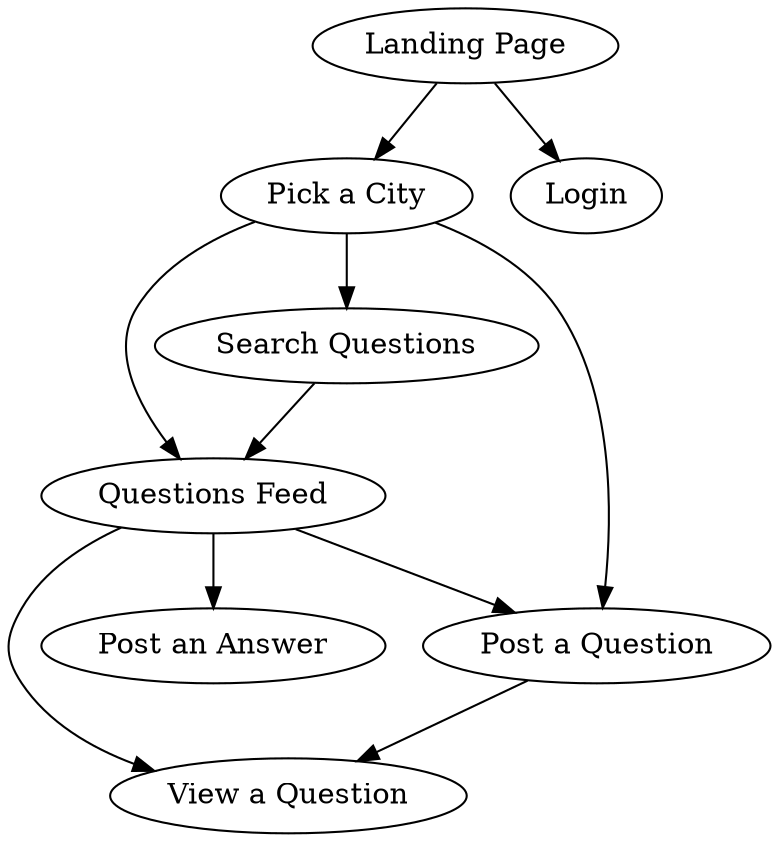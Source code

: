 digraph userFlow {
  # Labels
  landing [label = "Landing Page"]
  pick_city [label = "Pick a City"]
  login [label = "Login"]
  view_questions [label = "Questions Feed"]
  search_questions [label="Search Questions"]
  post_question [label="Post a Question"]
  view_question [label="View a Question"]
  post_answer [label="Post an Answer"]
  
  # Landing
  landing -> login
  landing -> pick_city
  
  # Pick City
  pick_city -> post_question
  pick_city -> search_questions
  pick_city -> view_questions
  
  # View Questions Feed
  view_questions -> post_question
  view_questions -> view_question
  view_questions -> post_answer
  
  # Search Questions
  search_questions -> view_questions
  
  # Post a Question
  post_question -> view_question
  
  
}